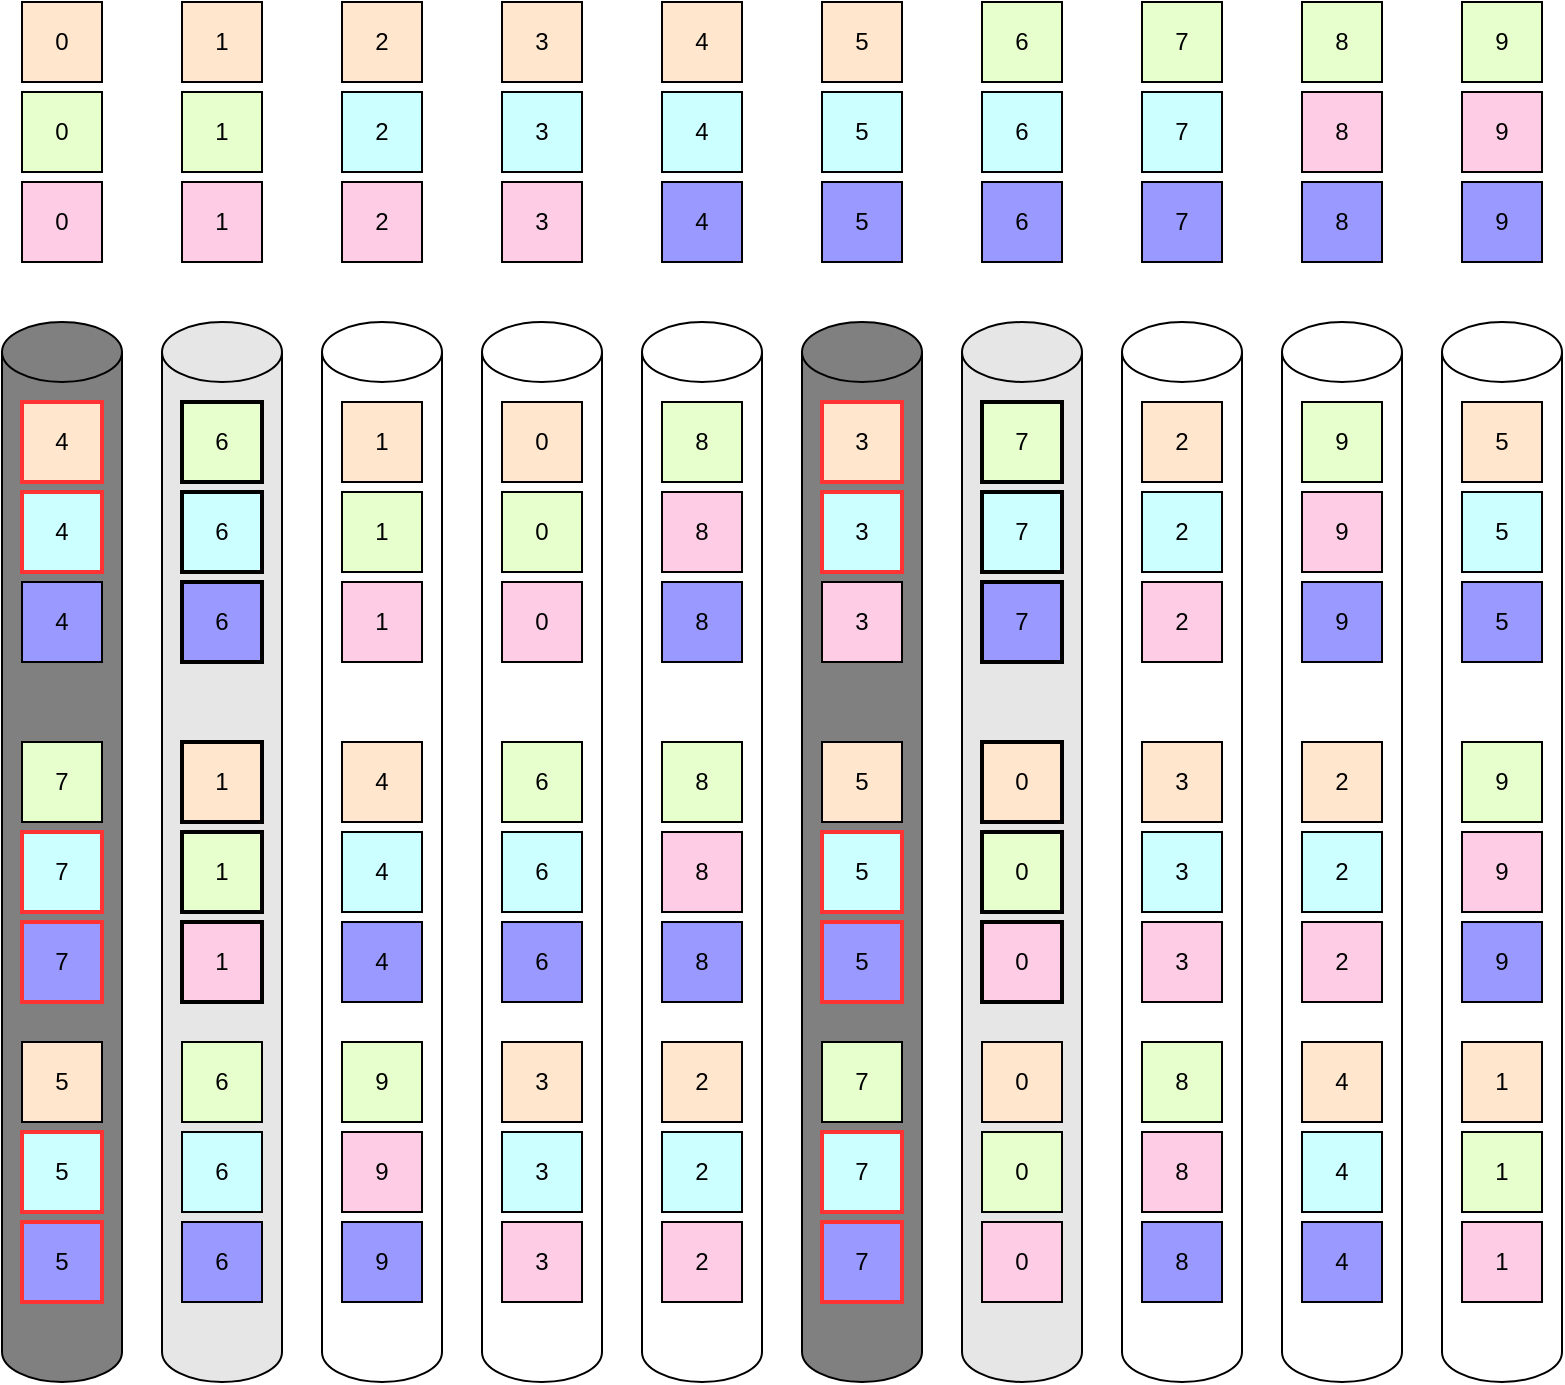 <mxfile version="14.6.13" type="device"><diagram id="QBME54pFpEOekEDQFjqP" name="Page-1"><mxGraphModel dx="1022" dy="637" grid="1" gridSize="10" guides="1" tooltips="1" connect="1" arrows="1" fold="1" page="1" pageScale="1" pageWidth="827" pageHeight="1169" math="0" shadow="0"><root><mxCell id="0"/><mxCell id="1" parent="0"/><mxCell id="rsSrLzh5v_yJovzwPIEv-1" value="" style="shape=cylinder3;whiteSpace=wrap;html=1;boundedLbl=1;backgroundOutline=1;size=15;fillColor=#808080;" parent="1" vertex="1"><mxGeometry x="40" y="310" width="60" height="530" as="geometry"/></mxCell><mxCell id="rsSrLzh5v_yJovzwPIEv-2" value="" style="shape=cylinder3;whiteSpace=wrap;html=1;boundedLbl=1;backgroundOutline=1;size=15;fillColor=#E6E6E6;" parent="1" vertex="1"><mxGeometry x="120" y="310" width="60" height="530" as="geometry"/></mxCell><mxCell id="rsSrLzh5v_yJovzwPIEv-3" value="" style="shape=cylinder3;whiteSpace=wrap;html=1;boundedLbl=1;backgroundOutline=1;size=15;fillColor=#FFFFFF;" parent="1" vertex="1"><mxGeometry x="200" y="310" width="60" height="530" as="geometry"/></mxCell><mxCell id="rsSrLzh5v_yJovzwPIEv-4" value="" style="shape=cylinder3;whiteSpace=wrap;html=1;boundedLbl=1;backgroundOutline=1;size=15;" parent="1" vertex="1"><mxGeometry x="280" y="310" width="60" height="530" as="geometry"/></mxCell><mxCell id="rsSrLzh5v_yJovzwPIEv-5" value="" style="shape=cylinder3;whiteSpace=wrap;html=1;boundedLbl=1;backgroundOutline=1;size=15;fillColor=#FFFFFF;" parent="1" vertex="1"><mxGeometry x="360" y="310" width="60" height="530" as="geometry"/></mxCell><mxCell id="rsSrLzh5v_yJovzwPIEv-6" value="" style="shape=cylinder3;whiteSpace=wrap;html=1;boundedLbl=1;backgroundOutline=1;size=15;fillColor=#808080;" parent="1" vertex="1"><mxGeometry x="440" y="310" width="60" height="530" as="geometry"/></mxCell><mxCell id="rsSrLzh5v_yJovzwPIEv-7" value="" style="shape=cylinder3;whiteSpace=wrap;html=1;boundedLbl=1;backgroundOutline=1;size=15;fillColor=#E6E6E6;" parent="1" vertex="1"><mxGeometry x="520" y="310" width="60" height="530" as="geometry"/></mxCell><mxCell id="rsSrLzh5v_yJovzwPIEv-8" value="" style="shape=cylinder3;whiteSpace=wrap;html=1;boundedLbl=1;backgroundOutline=1;size=15;" parent="1" vertex="1"><mxGeometry x="600" y="310" width="60" height="530" as="geometry"/></mxCell><mxCell id="rsSrLzh5v_yJovzwPIEv-9" value="" style="shape=cylinder3;whiteSpace=wrap;html=1;boundedLbl=1;backgroundOutline=1;size=15;" parent="1" vertex="1"><mxGeometry x="680" y="310" width="60" height="530" as="geometry"/></mxCell><mxCell id="rsSrLzh5v_yJovzwPIEv-10" value="" style="shape=cylinder3;whiteSpace=wrap;html=1;boundedLbl=1;backgroundOutline=1;size=15;" parent="1" vertex="1"><mxGeometry x="760" y="310" width="60" height="530" as="geometry"/></mxCell><mxCell id="2MXaJ3rgkOEhhWEjC917-139" value="0" style="rounded=0;whiteSpace=wrap;html=1;fillColor=#FFE6CC;" vertex="1" parent="1"><mxGeometry x="50" y="150" width="40" height="40" as="geometry"/></mxCell><mxCell id="2MXaJ3rgkOEhhWEjC917-140" value="2" style="rounded=0;whiteSpace=wrap;html=1;fillColor=#FFE6CC;" vertex="1" parent="1"><mxGeometry x="210" y="150" width="40" height="40" as="geometry"/></mxCell><mxCell id="2MXaJ3rgkOEhhWEjC917-141" value="3" style="rounded=0;whiteSpace=wrap;html=1;fillColor=#FFE6CC;" vertex="1" parent="1"><mxGeometry x="290" y="150" width="40" height="40" as="geometry"/></mxCell><mxCell id="2MXaJ3rgkOEhhWEjC917-142" value="5" style="rounded=0;whiteSpace=wrap;html=1;fillColor=#FFE6CC;" vertex="1" parent="1"><mxGeometry x="450" y="150" width="40" height="40" as="geometry"/></mxCell><mxCell id="2MXaJ3rgkOEhhWEjC917-143" value="4" style="rounded=0;whiteSpace=wrap;html=1;fillColor=#FFE6CC;" vertex="1" parent="1"><mxGeometry x="370" y="150" width="40" height="40" as="geometry"/></mxCell><mxCell id="2MXaJ3rgkOEhhWEjC917-144" value="1" style="rounded=0;whiteSpace=wrap;html=1;fillColor=#FFE6CC;" vertex="1" parent="1"><mxGeometry x="130" y="150" width="40" height="40" as="geometry"/></mxCell><mxCell id="2MXaJ3rgkOEhhWEjC917-145" value="6" style="rounded=0;whiteSpace=wrap;html=1;fillColor=#E6FFCC;" vertex="1" parent="1"><mxGeometry x="530" y="150" width="40" height="40" as="geometry"/></mxCell><mxCell id="2MXaJ3rgkOEhhWEjC917-146" value="0" style="rounded=0;whiteSpace=wrap;html=1;fillColor=#E6FFCC;" vertex="1" parent="1"><mxGeometry x="50" y="195" width="40" height="40" as="geometry"/></mxCell><mxCell id="2MXaJ3rgkOEhhWEjC917-147" value="1" style="rounded=0;whiteSpace=wrap;html=1;fillColor=#E6FFCC;" vertex="1" parent="1"><mxGeometry x="130" y="195" width="40" height="40" as="geometry"/></mxCell><mxCell id="2MXaJ3rgkOEhhWEjC917-148" value="9" style="rounded=0;whiteSpace=wrap;html=1;fillColor=#E6FFCC;" vertex="1" parent="1"><mxGeometry x="770" y="150" width="40" height="40" as="geometry"/></mxCell><mxCell id="2MXaJ3rgkOEhhWEjC917-149" value="7" style="rounded=0;whiteSpace=wrap;html=1;fillColor=#E6FFCC;" vertex="1" parent="1"><mxGeometry x="610" y="150" width="40" height="40" as="geometry"/></mxCell><mxCell id="2MXaJ3rgkOEhhWEjC917-150" value="8" style="rounded=0;whiteSpace=wrap;html=1;fillColor=#E6FFCC;" vertex="1" parent="1"><mxGeometry x="690" y="150" width="40" height="40" as="geometry"/></mxCell><mxCell id="2MXaJ3rgkOEhhWEjC917-151" value="2" style="rounded=0;whiteSpace=wrap;html=1;fillColor=#CCFFFF;" vertex="1" parent="1"><mxGeometry x="210" y="195" width="40" height="40" as="geometry"/></mxCell><mxCell id="2MXaJ3rgkOEhhWEjC917-152" value="3" style="rounded=0;whiteSpace=wrap;html=1;fillColor=#CCFFFF;" vertex="1" parent="1"><mxGeometry x="290" y="195" width="40" height="40" as="geometry"/></mxCell><mxCell id="2MXaJ3rgkOEhhWEjC917-153" value="7" style="rounded=0;whiteSpace=wrap;html=1;fillColor=#CCFFFF;" vertex="1" parent="1"><mxGeometry x="610" y="195" width="40" height="40" as="geometry"/></mxCell><mxCell id="2MXaJ3rgkOEhhWEjC917-154" value="6" style="rounded=0;whiteSpace=wrap;html=1;fillColor=#CCFFFF;" vertex="1" parent="1"><mxGeometry x="530" y="195" width="40" height="40" as="geometry"/></mxCell><mxCell id="2MXaJ3rgkOEhhWEjC917-155" value="5" style="rounded=0;whiteSpace=wrap;html=1;fillColor=#CCFFFF;" vertex="1" parent="1"><mxGeometry x="450" y="195" width="40" height="40" as="geometry"/></mxCell><mxCell id="2MXaJ3rgkOEhhWEjC917-156" value="4" style="rounded=0;whiteSpace=wrap;html=1;fillColor=#CCFFFF;" vertex="1" parent="1"><mxGeometry x="370" y="195" width="40" height="40" as="geometry"/></mxCell><mxCell id="2MXaJ3rgkOEhhWEjC917-157" value="8" style="rounded=0;whiteSpace=wrap;html=1;fillColor=#FFCCE6;" vertex="1" parent="1"><mxGeometry x="690" y="195" width="40" height="40" as="geometry"/></mxCell><mxCell id="2MXaJ3rgkOEhhWEjC917-158" value="9" style="rounded=0;whiteSpace=wrap;html=1;fillColor=#FFCCE6;" vertex="1" parent="1"><mxGeometry x="770" y="195" width="40" height="40" as="geometry"/></mxCell><mxCell id="2MXaJ3rgkOEhhWEjC917-159" value="0" style="rounded=0;whiteSpace=wrap;html=1;fillColor=#FFCCE6;" vertex="1" parent="1"><mxGeometry x="50" y="240" width="40" height="40" as="geometry"/></mxCell><mxCell id="2MXaJ3rgkOEhhWEjC917-160" value="1" style="rounded=0;whiteSpace=wrap;html=1;fillColor=#FFCCE6;" vertex="1" parent="1"><mxGeometry x="130" y="240" width="40" height="40" as="geometry"/></mxCell><mxCell id="2MXaJ3rgkOEhhWEjC917-161" value="2" style="rounded=0;whiteSpace=wrap;html=1;fillColor=#FFCCE6;" vertex="1" parent="1"><mxGeometry x="210" y="240" width="40" height="40" as="geometry"/></mxCell><mxCell id="2MXaJ3rgkOEhhWEjC917-162" value="3" style="rounded=0;whiteSpace=wrap;html=1;fillColor=#FFCCE6;" vertex="1" parent="1"><mxGeometry x="290" y="240" width="40" height="40" as="geometry"/></mxCell><mxCell id="2MXaJ3rgkOEhhWEjC917-163" value="4" style="rounded=0;whiteSpace=wrap;html=1;fillColor=#9999FF;" vertex="1" parent="1"><mxGeometry x="370" y="240" width="40" height="40" as="geometry"/></mxCell><mxCell id="2MXaJ3rgkOEhhWEjC917-164" value="5" style="rounded=0;whiteSpace=wrap;html=1;fillColor=#9999FF;" vertex="1" parent="1"><mxGeometry x="450" y="240" width="40" height="40" as="geometry"/></mxCell><mxCell id="2MXaJ3rgkOEhhWEjC917-165" value="6" style="rounded=0;whiteSpace=wrap;html=1;fillColor=#9999FF;" vertex="1" parent="1"><mxGeometry x="530" y="240" width="40" height="40" as="geometry"/></mxCell><mxCell id="2MXaJ3rgkOEhhWEjC917-166" value="7" style="rounded=0;whiteSpace=wrap;html=1;fillColor=#9999FF;" vertex="1" parent="1"><mxGeometry x="610" y="240" width="40" height="40" as="geometry"/></mxCell><mxCell id="2MXaJ3rgkOEhhWEjC917-167" value="8" style="rounded=0;whiteSpace=wrap;html=1;fillColor=#9999FF;" vertex="1" parent="1"><mxGeometry x="690" y="240" width="40" height="40" as="geometry"/></mxCell><mxCell id="2MXaJ3rgkOEhhWEjC917-168" value="9" style="rounded=0;whiteSpace=wrap;html=1;fillColor=#9999FF;" vertex="1" parent="1"><mxGeometry x="770" y="240" width="40" height="40" as="geometry"/></mxCell><mxCell id="2MXaJ3rgkOEhhWEjC917-179" value="0" style="rounded=0;whiteSpace=wrap;html=1;fillColor=#FFE6CC;" vertex="1" parent="1"><mxGeometry x="290" y="350" width="40" height="40" as="geometry"/></mxCell><mxCell id="2MXaJ3rgkOEhhWEjC917-180" value="0" style="rounded=0;whiteSpace=wrap;html=1;fillColor=#E6FFCC;" vertex="1" parent="1"><mxGeometry x="290" y="395" width="40" height="40" as="geometry"/></mxCell><mxCell id="2MXaJ3rgkOEhhWEjC917-181" value="0" style="rounded=0;whiteSpace=wrap;html=1;fillColor=#FFCCE6;" vertex="1" parent="1"><mxGeometry x="290" y="440" width="40" height="40" as="geometry"/></mxCell><mxCell id="2MXaJ3rgkOEhhWEjC917-182" value="0" style="rounded=0;whiteSpace=wrap;html=1;fillColor=#FFE6CC;strokeColor=#000000;strokeWidth=2;" vertex="1" parent="1"><mxGeometry x="530" y="520" width="40" height="40" as="geometry"/></mxCell><mxCell id="2MXaJ3rgkOEhhWEjC917-183" value="0" style="rounded=0;whiteSpace=wrap;html=1;fillColor=#E6FFCC;strokeColor=#000000;strokeWidth=2;" vertex="1" parent="1"><mxGeometry x="530" y="565" width="40" height="40" as="geometry"/></mxCell><mxCell id="2MXaJ3rgkOEhhWEjC917-184" value="0" style="rounded=0;whiteSpace=wrap;html=1;fillColor=#FFCCE6;strokeColor=#000000;strokeWidth=2;" vertex="1" parent="1"><mxGeometry x="530" y="610" width="40" height="40" as="geometry"/></mxCell><mxCell id="2MXaJ3rgkOEhhWEjC917-185" value="0" style="rounded=0;whiteSpace=wrap;html=1;fillColor=#FFE6CC;" vertex="1" parent="1"><mxGeometry x="530" y="670" width="40" height="40" as="geometry"/></mxCell><mxCell id="2MXaJ3rgkOEhhWEjC917-186" value="0" style="rounded=0;whiteSpace=wrap;html=1;fillColor=#E6FFCC;" vertex="1" parent="1"><mxGeometry x="530" y="715" width="40" height="40" as="geometry"/></mxCell><mxCell id="2MXaJ3rgkOEhhWEjC917-187" value="0" style="rounded=0;whiteSpace=wrap;html=1;fillColor=#FFCCE6;" vertex="1" parent="1"><mxGeometry x="530" y="760" width="40" height="40" as="geometry"/></mxCell><mxCell id="2MXaJ3rgkOEhhWEjC917-188" value="1" style="rounded=0;whiteSpace=wrap;html=1;fillColor=#FFE6CC;" vertex="1" parent="1"><mxGeometry x="210" y="350" width="40" height="40" as="geometry"/></mxCell><mxCell id="2MXaJ3rgkOEhhWEjC917-189" value="1" style="rounded=0;whiteSpace=wrap;html=1;fillColor=#E6FFCC;" vertex="1" parent="1"><mxGeometry x="210" y="395" width="40" height="40" as="geometry"/></mxCell><mxCell id="2MXaJ3rgkOEhhWEjC917-190" value="1" style="rounded=0;whiteSpace=wrap;html=1;fillColor=#FFCCE6;" vertex="1" parent="1"><mxGeometry x="210" y="440" width="40" height="40" as="geometry"/></mxCell><mxCell id="2MXaJ3rgkOEhhWEjC917-191" value="1" style="rounded=0;whiteSpace=wrap;html=1;fillColor=#FFE6CC;strokeColor=#000000;strokeWidth=2;" vertex="1" parent="1"><mxGeometry x="130" y="520" width="40" height="40" as="geometry"/></mxCell><mxCell id="2MXaJ3rgkOEhhWEjC917-192" value="1" style="rounded=0;whiteSpace=wrap;html=1;fillColor=#E6FFCC;strokeColor=#000000;strokeWidth=2;" vertex="1" parent="1"><mxGeometry x="130" y="565" width="40" height="40" as="geometry"/></mxCell><mxCell id="2MXaJ3rgkOEhhWEjC917-193" value="1" style="rounded=0;whiteSpace=wrap;html=1;fillColor=#FFCCE6;strokeColor=#000000;strokeWidth=2;" vertex="1" parent="1"><mxGeometry x="130" y="610" width="40" height="40" as="geometry"/></mxCell><mxCell id="2MXaJ3rgkOEhhWEjC917-194" value="1" style="rounded=0;whiteSpace=wrap;html=1;fillColor=#FFE6CC;" vertex="1" parent="1"><mxGeometry x="770" y="670" width="40" height="40" as="geometry"/></mxCell><mxCell id="2MXaJ3rgkOEhhWEjC917-195" value="1" style="rounded=0;whiteSpace=wrap;html=1;fillColor=#E6FFCC;" vertex="1" parent="1"><mxGeometry x="770" y="715" width="40" height="40" as="geometry"/></mxCell><mxCell id="2MXaJ3rgkOEhhWEjC917-196" value="1" style="rounded=0;whiteSpace=wrap;html=1;fillColor=#FFCCE6;" vertex="1" parent="1"><mxGeometry x="770" y="760" width="40" height="40" as="geometry"/></mxCell><mxCell id="2MXaJ3rgkOEhhWEjC917-197" value="2" style="rounded=0;whiteSpace=wrap;html=1;fillColor=#FFE6CC;" vertex="1" parent="1"><mxGeometry x="610" y="350" width="40" height="40" as="geometry"/></mxCell><mxCell id="2MXaJ3rgkOEhhWEjC917-198" value="2" style="rounded=0;whiteSpace=wrap;html=1;fillColor=#CCFFFF;" vertex="1" parent="1"><mxGeometry x="610" y="395" width="40" height="40" as="geometry"/></mxCell><mxCell id="2MXaJ3rgkOEhhWEjC917-199" value="2" style="rounded=0;whiteSpace=wrap;html=1;fillColor=#FFCCE6;" vertex="1" parent="1"><mxGeometry x="610" y="440" width="40" height="40" as="geometry"/></mxCell><mxCell id="2MXaJ3rgkOEhhWEjC917-200" value="2" style="rounded=0;whiteSpace=wrap;html=1;fillColor=#FFE6CC;" vertex="1" parent="1"><mxGeometry x="690" y="520" width="40" height="40" as="geometry"/></mxCell><mxCell id="2MXaJ3rgkOEhhWEjC917-201" value="2" style="rounded=0;whiteSpace=wrap;html=1;fillColor=#CCFFFF;" vertex="1" parent="1"><mxGeometry x="690" y="565" width="40" height="40" as="geometry"/></mxCell><mxCell id="2MXaJ3rgkOEhhWEjC917-202" value="2" style="rounded=0;whiteSpace=wrap;html=1;fillColor=#FFCCE6;" vertex="1" parent="1"><mxGeometry x="690" y="610" width="40" height="40" as="geometry"/></mxCell><mxCell id="2MXaJ3rgkOEhhWEjC917-203" value="2" style="rounded=0;whiteSpace=wrap;html=1;fillColor=#FFE6CC;" vertex="1" parent="1"><mxGeometry x="370" y="670" width="40" height="40" as="geometry"/></mxCell><mxCell id="2MXaJ3rgkOEhhWEjC917-204" value="2" style="rounded=0;whiteSpace=wrap;html=1;fillColor=#CCFFFF;" vertex="1" parent="1"><mxGeometry x="370" y="715" width="40" height="40" as="geometry"/></mxCell><mxCell id="2MXaJ3rgkOEhhWEjC917-205" value="2" style="rounded=0;whiteSpace=wrap;html=1;fillColor=#FFCCE6;" vertex="1" parent="1"><mxGeometry x="370" y="760" width="40" height="40" as="geometry"/></mxCell><mxCell id="2MXaJ3rgkOEhhWEjC917-206" value="3" style="rounded=0;whiteSpace=wrap;html=1;fillColor=#FFE6CC;strokeColor=#FF3333;strokeWidth=2;" vertex="1" parent="1"><mxGeometry x="450" y="350" width="40" height="40" as="geometry"/></mxCell><mxCell id="2MXaJ3rgkOEhhWEjC917-207" value="3" style="rounded=0;whiteSpace=wrap;html=1;fillColor=#CCFFFF;strokeColor=#FF3333;strokeWidth=2;" vertex="1" parent="1"><mxGeometry x="450" y="395" width="40" height="40" as="geometry"/></mxCell><mxCell id="2MXaJ3rgkOEhhWEjC917-208" value="3" style="rounded=0;whiteSpace=wrap;html=1;fillColor=#FFCCE6;" vertex="1" parent="1"><mxGeometry x="450" y="440" width="40" height="40" as="geometry"/></mxCell><mxCell id="2MXaJ3rgkOEhhWEjC917-209" value="3" style="rounded=0;whiteSpace=wrap;html=1;fillColor=#FFE6CC;" vertex="1" parent="1"><mxGeometry x="610" y="520" width="40" height="40" as="geometry"/></mxCell><mxCell id="2MXaJ3rgkOEhhWEjC917-210" value="3" style="rounded=0;whiteSpace=wrap;html=1;fillColor=#CCFFFF;" vertex="1" parent="1"><mxGeometry x="610" y="565" width="40" height="40" as="geometry"/></mxCell><mxCell id="2MXaJ3rgkOEhhWEjC917-211" value="3" style="rounded=0;whiteSpace=wrap;html=1;fillColor=#FFCCE6;" vertex="1" parent="1"><mxGeometry x="610" y="610" width="40" height="40" as="geometry"/></mxCell><mxCell id="2MXaJ3rgkOEhhWEjC917-212" value="3" style="rounded=0;whiteSpace=wrap;html=1;fillColor=#FFE6CC;" vertex="1" parent="1"><mxGeometry x="290" y="670" width="40" height="40" as="geometry"/></mxCell><mxCell id="2MXaJ3rgkOEhhWEjC917-213" value="3" style="rounded=0;whiteSpace=wrap;html=1;fillColor=#CCFFFF;" vertex="1" parent="1"><mxGeometry x="290" y="715" width="40" height="40" as="geometry"/></mxCell><mxCell id="2MXaJ3rgkOEhhWEjC917-214" value="3" style="rounded=0;whiteSpace=wrap;html=1;fillColor=#FFCCE6;" vertex="1" parent="1"><mxGeometry x="290" y="760" width="40" height="40" as="geometry"/></mxCell><mxCell id="2MXaJ3rgkOEhhWEjC917-215" value="4" style="rounded=0;whiteSpace=wrap;html=1;fillColor=#FFE6CC;strokeColor=#FF3333;strokeWidth=2;" vertex="1" parent="1"><mxGeometry x="50" y="350" width="40" height="40" as="geometry"/></mxCell><mxCell id="2MXaJ3rgkOEhhWEjC917-216" value="4" style="rounded=0;whiteSpace=wrap;html=1;fillColor=#CCFFFF;strokeColor=#FF3333;strokeWidth=2;" vertex="1" parent="1"><mxGeometry x="50" y="395" width="40" height="40" as="geometry"/></mxCell><mxCell id="2MXaJ3rgkOEhhWEjC917-217" value="4" style="rounded=0;whiteSpace=wrap;html=1;fillColor=#9999FF;" vertex="1" parent="1"><mxGeometry x="50" y="440" width="40" height="40" as="geometry"/></mxCell><mxCell id="2MXaJ3rgkOEhhWEjC917-218" value="4" style="rounded=0;whiteSpace=wrap;html=1;fillColor=#FFE6CC;" vertex="1" parent="1"><mxGeometry x="210" y="520" width="40" height="40" as="geometry"/></mxCell><mxCell id="2MXaJ3rgkOEhhWEjC917-219" value="4" style="rounded=0;whiteSpace=wrap;html=1;fillColor=#CCFFFF;" vertex="1" parent="1"><mxGeometry x="210" y="565" width="40" height="40" as="geometry"/></mxCell><mxCell id="2MXaJ3rgkOEhhWEjC917-220" value="4" style="rounded=0;whiteSpace=wrap;html=1;fillColor=#9999FF;" vertex="1" parent="1"><mxGeometry x="210" y="610" width="40" height="40" as="geometry"/></mxCell><mxCell id="2MXaJ3rgkOEhhWEjC917-221" value="4" style="rounded=0;whiteSpace=wrap;html=1;fillColor=#FFE6CC;" vertex="1" parent="1"><mxGeometry x="690" y="670" width="40" height="40" as="geometry"/></mxCell><mxCell id="2MXaJ3rgkOEhhWEjC917-222" value="4" style="rounded=0;whiteSpace=wrap;html=1;fillColor=#CCFFFF;" vertex="1" parent="1"><mxGeometry x="690" y="715" width="40" height="40" as="geometry"/></mxCell><mxCell id="2MXaJ3rgkOEhhWEjC917-223" value="4" style="rounded=0;whiteSpace=wrap;html=1;fillColor=#9999FF;" vertex="1" parent="1"><mxGeometry x="690" y="760" width="40" height="40" as="geometry"/></mxCell><mxCell id="2MXaJ3rgkOEhhWEjC917-224" value="5" style="rounded=0;whiteSpace=wrap;html=1;fillColor=#FFE6CC;" vertex="1" parent="1"><mxGeometry x="770" y="350" width="40" height="40" as="geometry"/></mxCell><mxCell id="2MXaJ3rgkOEhhWEjC917-225" value="5" style="rounded=0;whiteSpace=wrap;html=1;fillColor=#CCFFFF;" vertex="1" parent="1"><mxGeometry x="770" y="395" width="40" height="40" as="geometry"/></mxCell><mxCell id="2MXaJ3rgkOEhhWEjC917-226" value="5" style="rounded=0;whiteSpace=wrap;html=1;fillColor=#9999FF;" vertex="1" parent="1"><mxGeometry x="770" y="440" width="40" height="40" as="geometry"/></mxCell><mxCell id="2MXaJ3rgkOEhhWEjC917-227" value="5" style="rounded=0;whiteSpace=wrap;html=1;fillColor=#FFE6CC;" vertex="1" parent="1"><mxGeometry x="450" y="520" width="40" height="40" as="geometry"/></mxCell><mxCell id="2MXaJ3rgkOEhhWEjC917-228" value="5" style="rounded=0;whiteSpace=wrap;html=1;fillColor=#CCFFFF;strokeColor=#FF3333;strokeWidth=2;" vertex="1" parent="1"><mxGeometry x="450" y="565" width="40" height="40" as="geometry"/></mxCell><mxCell id="2MXaJ3rgkOEhhWEjC917-229" value="5" style="rounded=0;whiteSpace=wrap;html=1;fillColor=#9999FF;strokeColor=#FF3333;strokeWidth=2;" vertex="1" parent="1"><mxGeometry x="450" y="610" width="40" height="40" as="geometry"/></mxCell><mxCell id="2MXaJ3rgkOEhhWEjC917-230" value="5" style="rounded=0;whiteSpace=wrap;html=1;fillColor=#FFE6CC;" vertex="1" parent="1"><mxGeometry x="50" y="670" width="40" height="40" as="geometry"/></mxCell><mxCell id="2MXaJ3rgkOEhhWEjC917-231" value="5" style="rounded=0;whiteSpace=wrap;html=1;fillColor=#CCFFFF;strokeColor=#FF3333;strokeWidth=2;" vertex="1" parent="1"><mxGeometry x="50" y="715" width="40" height="40" as="geometry"/></mxCell><mxCell id="2MXaJ3rgkOEhhWEjC917-232" value="5" style="rounded=0;whiteSpace=wrap;html=1;fillColor=#9999FF;strokeColor=#FF3333;strokeWidth=2;" vertex="1" parent="1"><mxGeometry x="50" y="760" width="40" height="40" as="geometry"/></mxCell><mxCell id="2MXaJ3rgkOEhhWEjC917-233" value="6" style="rounded=0;whiteSpace=wrap;html=1;fillColor=#E6FFCC;strokeColor=#000000;strokeWidth=2;" vertex="1" parent="1"><mxGeometry x="130" y="350" width="40" height="40" as="geometry"/></mxCell><mxCell id="2MXaJ3rgkOEhhWEjC917-234" value="6" style="rounded=0;whiteSpace=wrap;html=1;fillColor=#CCFFFF;strokeColor=#000000;strokeWidth=2;" vertex="1" parent="1"><mxGeometry x="130" y="395" width="40" height="40" as="geometry"/></mxCell><mxCell id="2MXaJ3rgkOEhhWEjC917-235" value="6" style="rounded=0;whiteSpace=wrap;html=1;fillColor=#9999FF;strokeColor=#000000;strokeWidth=2;" vertex="1" parent="1"><mxGeometry x="130" y="440" width="40" height="40" as="geometry"/></mxCell><mxCell id="2MXaJ3rgkOEhhWEjC917-236" value="6" style="rounded=0;whiteSpace=wrap;html=1;fillColor=#E6FFCC;" vertex="1" parent="1"><mxGeometry x="290" y="520" width="40" height="40" as="geometry"/></mxCell><mxCell id="2MXaJ3rgkOEhhWEjC917-237" value="6" style="rounded=0;whiteSpace=wrap;html=1;fillColor=#CCFFFF;" vertex="1" parent="1"><mxGeometry x="290" y="565" width="40" height="40" as="geometry"/></mxCell><mxCell id="2MXaJ3rgkOEhhWEjC917-238" value="6" style="rounded=0;whiteSpace=wrap;html=1;fillColor=#9999FF;" vertex="1" parent="1"><mxGeometry x="290" y="610" width="40" height="40" as="geometry"/></mxCell><mxCell id="2MXaJ3rgkOEhhWEjC917-239" value="6" style="rounded=0;whiteSpace=wrap;html=1;fillColor=#E6FFCC;" vertex="1" parent="1"><mxGeometry x="130" y="670" width="40" height="40" as="geometry"/></mxCell><mxCell id="2MXaJ3rgkOEhhWEjC917-240" value="6" style="rounded=0;whiteSpace=wrap;html=1;fillColor=#CCFFFF;" vertex="1" parent="1"><mxGeometry x="130" y="715" width="40" height="40" as="geometry"/></mxCell><mxCell id="2MXaJ3rgkOEhhWEjC917-241" value="6" style="rounded=0;whiteSpace=wrap;html=1;fillColor=#9999FF;" vertex="1" parent="1"><mxGeometry x="130" y="760" width="40" height="40" as="geometry"/></mxCell><mxCell id="2MXaJ3rgkOEhhWEjC917-242" value="7" style="rounded=0;whiteSpace=wrap;html=1;fillColor=#E6FFCC;strokeColor=#000000;strokeWidth=2;" vertex="1" parent="1"><mxGeometry x="530" y="350" width="40" height="40" as="geometry"/></mxCell><mxCell id="2MXaJ3rgkOEhhWEjC917-243" value="7" style="rounded=0;whiteSpace=wrap;html=1;fillColor=#CCFFFF;strokeColor=#000000;strokeWidth=2;" vertex="1" parent="1"><mxGeometry x="530" y="395" width="40" height="40" as="geometry"/></mxCell><mxCell id="2MXaJ3rgkOEhhWEjC917-244" value="7" style="rounded=0;whiteSpace=wrap;html=1;fillColor=#9999FF;strokeColor=#000000;strokeWidth=2;" vertex="1" parent="1"><mxGeometry x="530" y="440" width="40" height="40" as="geometry"/></mxCell><mxCell id="2MXaJ3rgkOEhhWEjC917-245" value="7" style="rounded=0;whiteSpace=wrap;html=1;fillColor=#E6FFCC;" vertex="1" parent="1"><mxGeometry x="50" y="520" width="40" height="40" as="geometry"/></mxCell><mxCell id="2MXaJ3rgkOEhhWEjC917-246" value="7" style="rounded=0;whiteSpace=wrap;html=1;fillColor=#CCFFFF;strokeColor=#FF3333;strokeWidth=2;" vertex="1" parent="1"><mxGeometry x="50" y="565" width="40" height="40" as="geometry"/></mxCell><mxCell id="2MXaJ3rgkOEhhWEjC917-247" value="7" style="rounded=0;whiteSpace=wrap;html=1;fillColor=#9999FF;strokeColor=#FF3333;strokeWidth=2;" vertex="1" parent="1"><mxGeometry x="50" y="610" width="40" height="40" as="geometry"/></mxCell><mxCell id="2MXaJ3rgkOEhhWEjC917-248" value="7" style="rounded=0;whiteSpace=wrap;html=1;fillColor=#E6FFCC;" vertex="1" parent="1"><mxGeometry x="450" y="670" width="40" height="40" as="geometry"/></mxCell><mxCell id="2MXaJ3rgkOEhhWEjC917-249" value="7" style="rounded=0;whiteSpace=wrap;html=1;fillColor=#CCFFFF;strokeColor=#FF3333;strokeWidth=2;" vertex="1" parent="1"><mxGeometry x="450" y="715" width="40" height="40" as="geometry"/></mxCell><mxCell id="2MXaJ3rgkOEhhWEjC917-250" value="7" style="rounded=0;whiteSpace=wrap;html=1;fillColor=#9999FF;strokeColor=#FF3333;strokeWidth=2;" vertex="1" parent="1"><mxGeometry x="450" y="760" width="40" height="40" as="geometry"/></mxCell><mxCell id="2MXaJ3rgkOEhhWEjC917-251" value="8" style="rounded=0;whiteSpace=wrap;html=1;fillColor=#E6FFCC;" vertex="1" parent="1"><mxGeometry x="370" y="350" width="40" height="40" as="geometry"/></mxCell><mxCell id="2MXaJ3rgkOEhhWEjC917-252" value="8" style="rounded=0;whiteSpace=wrap;html=1;fillColor=#FFCCE6;" vertex="1" parent="1"><mxGeometry x="370" y="395" width="40" height="40" as="geometry"/></mxCell><mxCell id="2MXaJ3rgkOEhhWEjC917-253" value="8" style="rounded=0;whiteSpace=wrap;html=1;fillColor=#9999FF;" vertex="1" parent="1"><mxGeometry x="370" y="440" width="40" height="40" as="geometry"/></mxCell><mxCell id="2MXaJ3rgkOEhhWEjC917-254" value="8" style="rounded=0;whiteSpace=wrap;html=1;fillColor=#E6FFCC;" vertex="1" parent="1"><mxGeometry x="370" y="520" width="40" height="40" as="geometry"/></mxCell><mxCell id="2MXaJ3rgkOEhhWEjC917-255" value="8" style="rounded=0;whiteSpace=wrap;html=1;fillColor=#FFCCE6;" vertex="1" parent="1"><mxGeometry x="370" y="565" width="40" height="40" as="geometry"/></mxCell><mxCell id="2MXaJ3rgkOEhhWEjC917-256" value="8" style="rounded=0;whiteSpace=wrap;html=1;fillColor=#9999FF;" vertex="1" parent="1"><mxGeometry x="370" y="610" width="40" height="40" as="geometry"/></mxCell><mxCell id="2MXaJ3rgkOEhhWEjC917-257" value="8" style="rounded=0;whiteSpace=wrap;html=1;fillColor=#E6FFCC;" vertex="1" parent="1"><mxGeometry x="610" y="670" width="40" height="40" as="geometry"/></mxCell><mxCell id="2MXaJ3rgkOEhhWEjC917-258" value="8" style="rounded=0;whiteSpace=wrap;html=1;fillColor=#FFCCE6;" vertex="1" parent="1"><mxGeometry x="610" y="715" width="40" height="40" as="geometry"/></mxCell><mxCell id="2MXaJ3rgkOEhhWEjC917-259" value="8" style="rounded=0;whiteSpace=wrap;html=1;fillColor=#9999FF;" vertex="1" parent="1"><mxGeometry x="610" y="760" width="40" height="40" as="geometry"/></mxCell><mxCell id="2MXaJ3rgkOEhhWEjC917-260" value="9" style="rounded=0;whiteSpace=wrap;html=1;fillColor=#E6FFCC;" vertex="1" parent="1"><mxGeometry x="690" y="350" width="40" height="40" as="geometry"/></mxCell><mxCell id="2MXaJ3rgkOEhhWEjC917-261" value="9" style="rounded=0;whiteSpace=wrap;html=1;fillColor=#FFCCE6;" vertex="1" parent="1"><mxGeometry x="690" y="395" width="40" height="40" as="geometry"/></mxCell><mxCell id="2MXaJ3rgkOEhhWEjC917-262" value="9" style="rounded=0;whiteSpace=wrap;html=1;fillColor=#9999FF;" vertex="1" parent="1"><mxGeometry x="690" y="440" width="40" height="40" as="geometry"/></mxCell><mxCell id="2MXaJ3rgkOEhhWEjC917-264" value="9" style="rounded=0;whiteSpace=wrap;html=1;fillColor=#E6FFCC;" vertex="1" parent="1"><mxGeometry x="770" y="520" width="40" height="40" as="geometry"/></mxCell><mxCell id="2MXaJ3rgkOEhhWEjC917-265" value="9" style="rounded=0;whiteSpace=wrap;html=1;fillColor=#FFCCE6;" vertex="1" parent="1"><mxGeometry x="770" y="565" width="40" height="40" as="geometry"/></mxCell><mxCell id="2MXaJ3rgkOEhhWEjC917-266" value="9" style="rounded=0;whiteSpace=wrap;html=1;fillColor=#9999FF;" vertex="1" parent="1"><mxGeometry x="770" y="610" width="40" height="40" as="geometry"/></mxCell><mxCell id="2MXaJ3rgkOEhhWEjC917-267" value="9" style="rounded=0;whiteSpace=wrap;html=1;fillColor=#E6FFCC;" vertex="1" parent="1"><mxGeometry x="210" y="670" width="40" height="40" as="geometry"/></mxCell><mxCell id="2MXaJ3rgkOEhhWEjC917-268" value="9" style="rounded=0;whiteSpace=wrap;html=1;fillColor=#FFCCE6;" vertex="1" parent="1"><mxGeometry x="210" y="715" width="40" height="40" as="geometry"/></mxCell><mxCell id="2MXaJ3rgkOEhhWEjC917-269" value="9" style="rounded=0;whiteSpace=wrap;html=1;fillColor=#9999FF;" vertex="1" parent="1"><mxGeometry x="210" y="760" width="40" height="40" as="geometry"/></mxCell></root></mxGraphModel></diagram></mxfile>